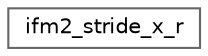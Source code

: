 digraph "Graphical Class Hierarchy"
{
 // LATEX_PDF_SIZE
  bgcolor="transparent";
  edge [fontname=Helvetica,fontsize=10,labelfontname=Helvetica,labelfontsize=10];
  node [fontname=Helvetica,fontsize=10,shape=box,height=0.2,width=0.4];
  rankdir="LR";
  Node0 [id="Node000000",label="ifm2_stride_x_r",height=0.2,width=0.4,color="grey40", fillcolor="white", style="filled",URL="$structifm2__stride__x__r.html",tooltip=" "];
}
